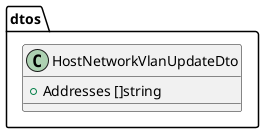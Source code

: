 @startuml

package dtos {
    class HostNetworkVlanUpdateDto {
        +Addresses []string
    }
}

@enduml
